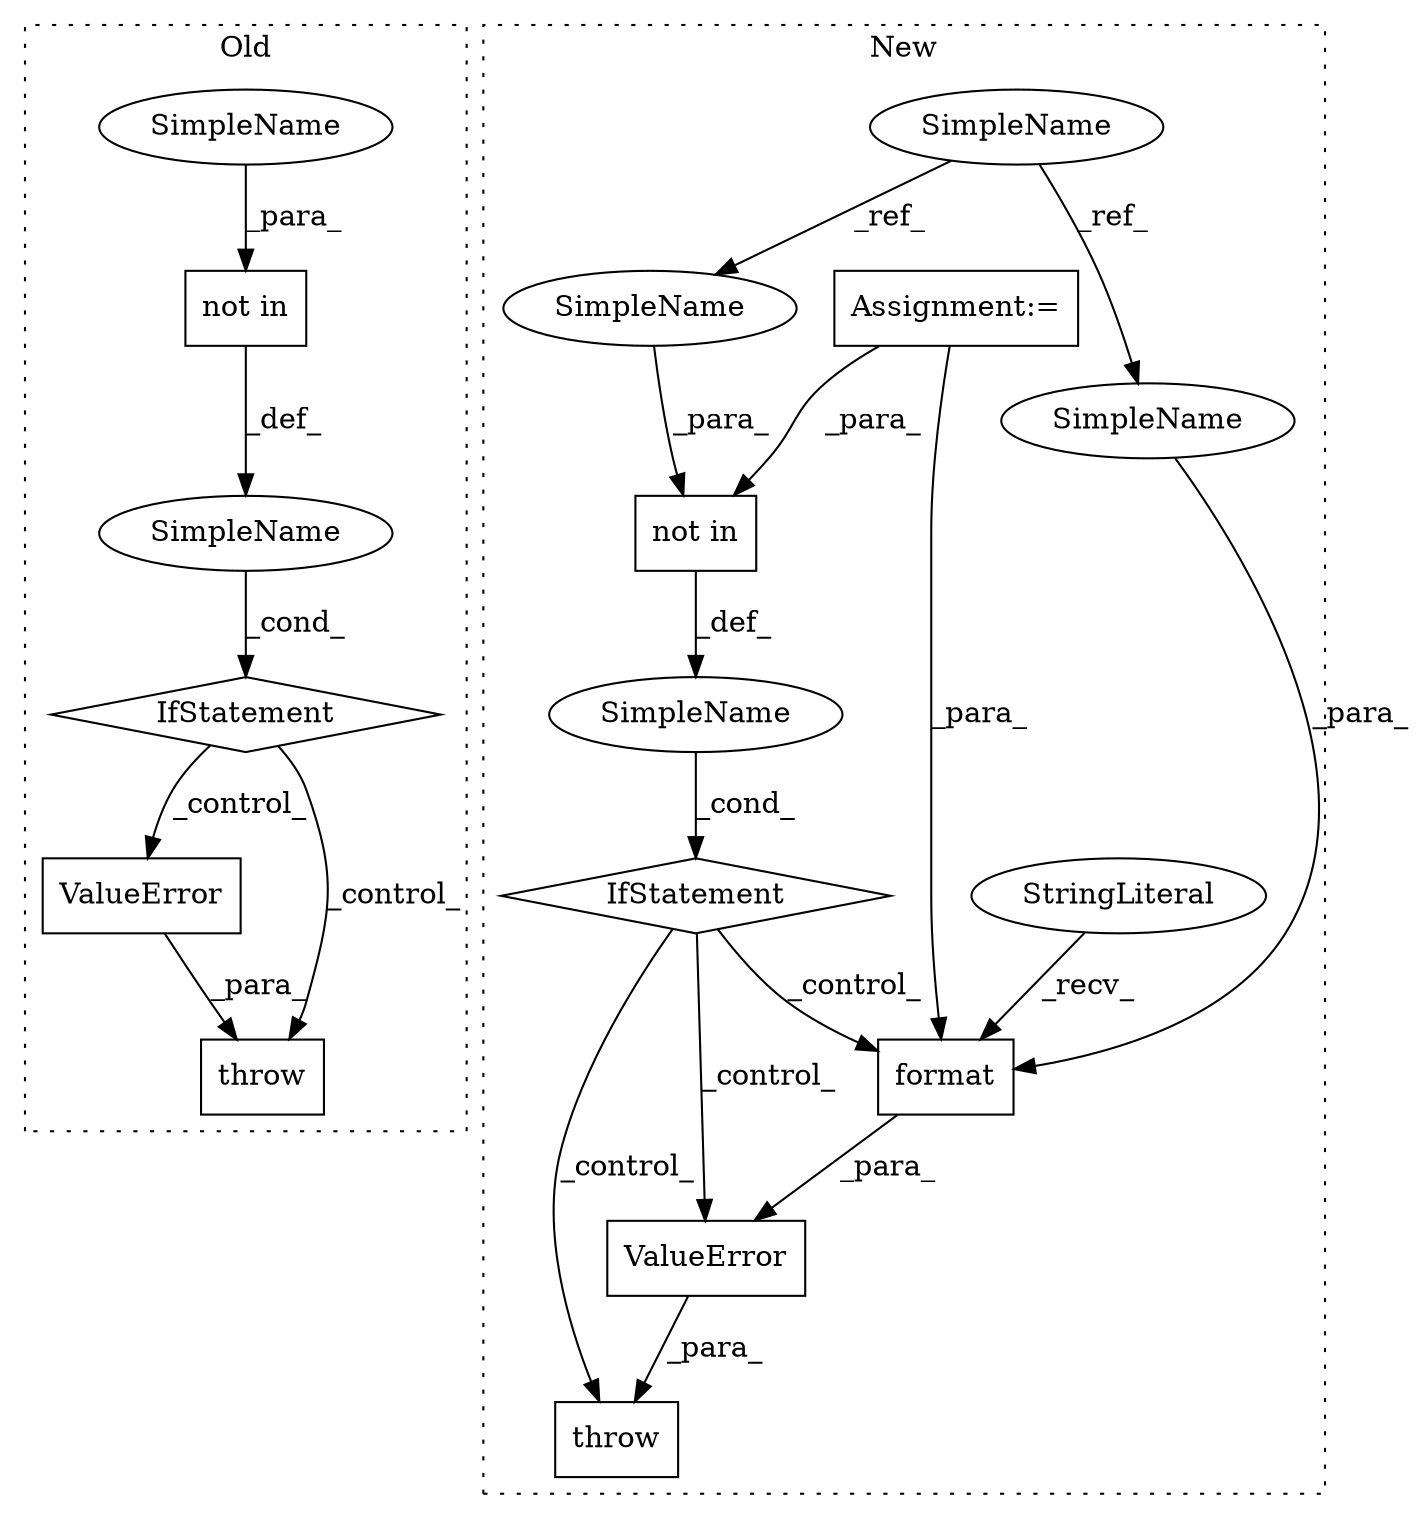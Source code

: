 digraph G {
subgraph cluster0 {
1 [label="ValueError" a="32" s="6299,6397" l="11,1" shape="box"];
3 [label="throw" a="53" s="6293" l="6" shape="box"];
4 [label="SimpleName" a="42" s="" l="" shape="ellipse"];
5 [label="IfStatement" a="25" s="6213,6283" l="8,2" shape="diamond"];
12 [label="not in" a="108" s="6221" l="62" shape="box"];
17 [label="SimpleName" a="42" s="6221" l="8" shape="ellipse"];
label = "Old";
style="dotted";
}
subgraph cluster1 {
2 [label="not in" a="108" s="6438" l="34" shape="box"];
6 [label="IfStatement" a="25" s="6430,6472" l="8,2" shape="diamond"];
7 [label="throw" a="53" s="6482" l="6" shape="box"];
8 [label="SimpleName" a="42" s="" l="" shape="ellipse"];
9 [label="ValueError" a="32" s="6488,6594" l="11,1" shape="box"];
10 [label="format" a="32" s="6559,6593" l="7,1" shape="box"];
11 [label="StringLiteral" a="45" s="6499" l="59" shape="ellipse"];
13 [label="SimpleName" a="42" s="6136" l="8" shape="ellipse"];
14 [label="Assignment:=" a="7" s="6377" l="1" shape="box"];
15 [label="SimpleName" a="42" s="6566" l="8" shape="ellipse"];
16 [label="SimpleName" a="42" s="6438" l="8" shape="ellipse"];
label = "New";
style="dotted";
}
1 -> 3 [label="_para_"];
2 -> 8 [label="_def_"];
4 -> 5 [label="_cond_"];
5 -> 3 [label="_control_"];
5 -> 1 [label="_control_"];
6 -> 10 [label="_control_"];
6 -> 7 [label="_control_"];
6 -> 9 [label="_control_"];
8 -> 6 [label="_cond_"];
9 -> 7 [label="_para_"];
10 -> 9 [label="_para_"];
11 -> 10 [label="_recv_"];
12 -> 4 [label="_def_"];
13 -> 16 [label="_ref_"];
13 -> 15 [label="_ref_"];
14 -> 10 [label="_para_"];
14 -> 2 [label="_para_"];
15 -> 10 [label="_para_"];
16 -> 2 [label="_para_"];
17 -> 12 [label="_para_"];
}